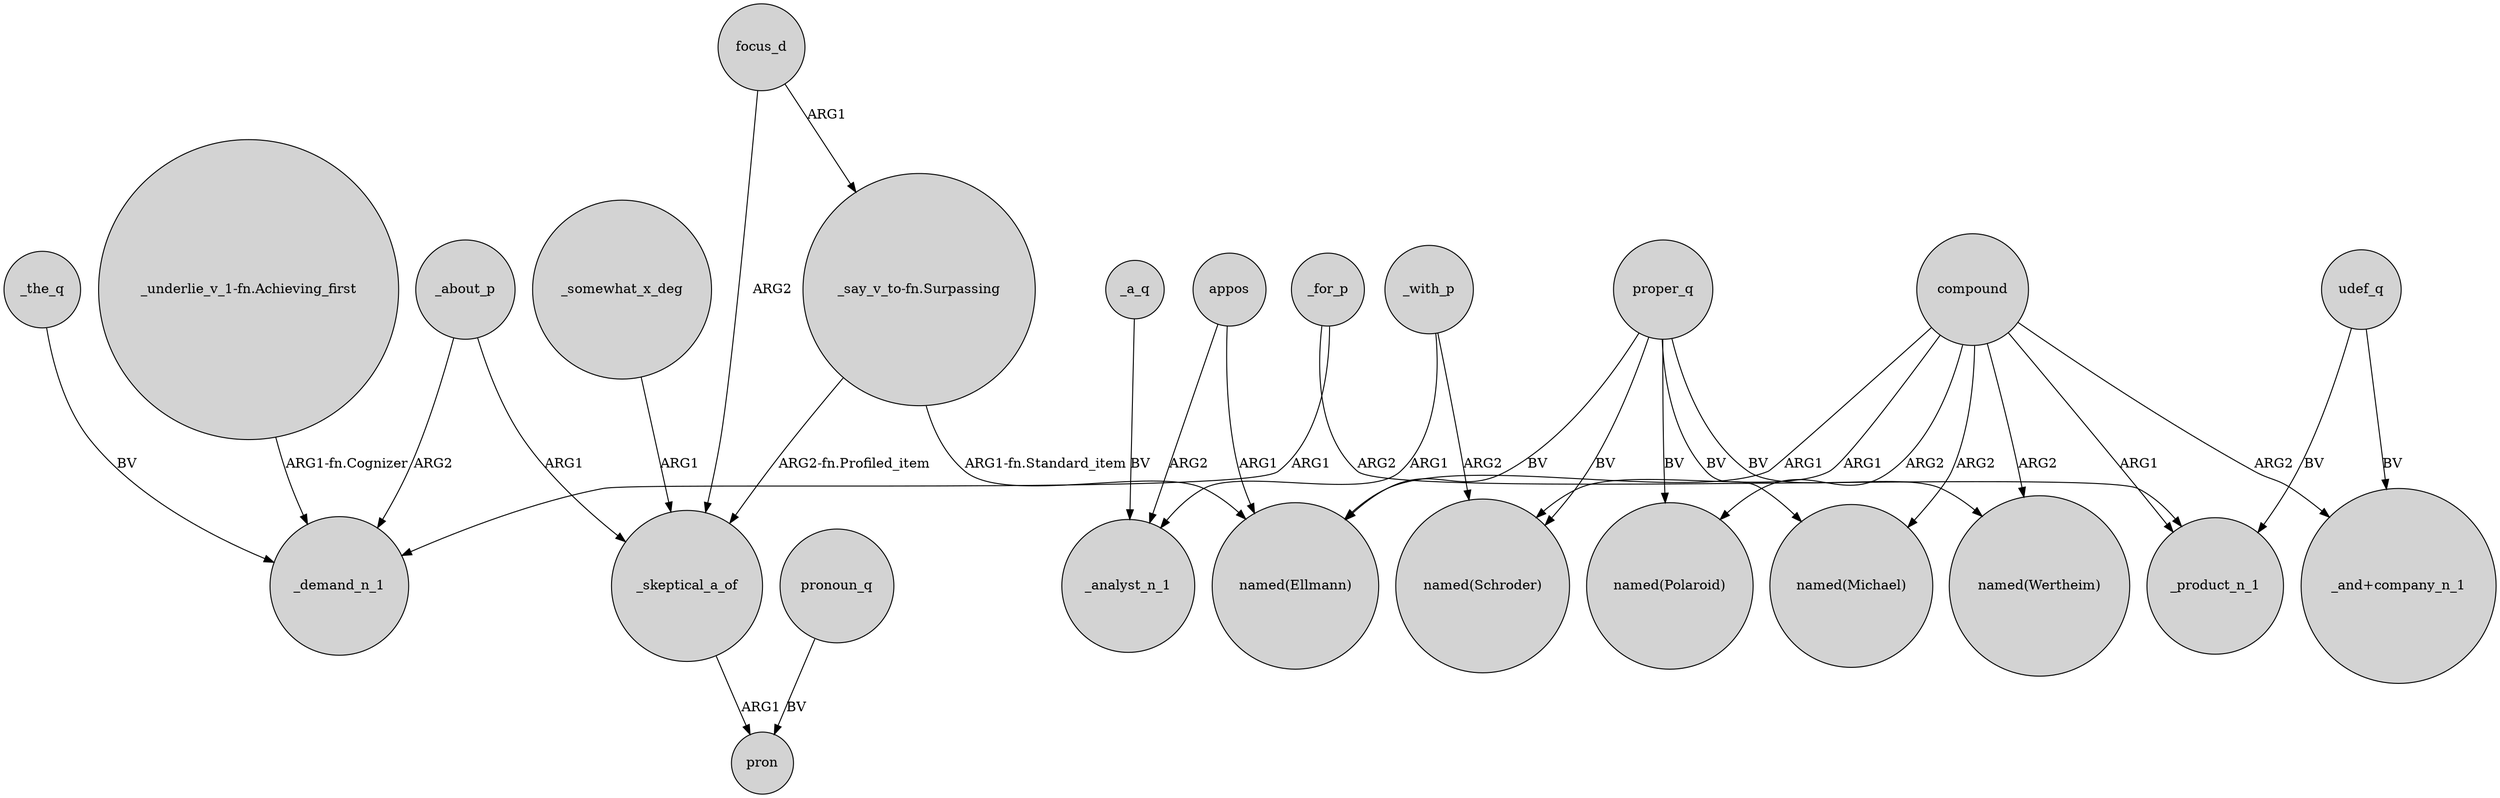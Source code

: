 digraph {
	node [shape=circle style=filled]
	_for_p -> _demand_n_1 [label=ARG1]
	_with_p -> "named(Schroder)" [label=ARG2]
	proper_q -> "named(Polaroid)" [label=BV]
	compound -> "named(Michael)" [label=ARG2]
	proper_q -> "named(Wertheim)" [label=BV]
	compound -> "_and+company_n_1" [label=ARG2]
	"_underlie_v_1-fn.Achieving_first" -> _demand_n_1 [label="ARG1-fn.Cognizer"]
	_for_p -> _product_n_1 [label=ARG2]
	"_say_v_to-fn.Surpassing" -> "named(Ellmann)" [label="ARG1-fn.Standard_item"]
	compound -> "named(Ellmann)" [label=ARG1]
	_with_p -> _analyst_n_1 [label=ARG1]
	udef_q -> _product_n_1 [label=BV]
	_skeptical_a_of -> pron [label=ARG1]
	proper_q -> "named(Michael)" [label=BV]
	_a_q -> _analyst_n_1 [label=BV]
	pronoun_q -> pron [label=BV]
	proper_q -> "named(Ellmann)" [label=BV]
	appos -> _analyst_n_1 [label=ARG2]
	compound -> "named(Wertheim)" [label=ARG2]
	_about_p -> _skeptical_a_of [label=ARG1]
	proper_q -> "named(Schroder)" [label=BV]
	compound -> "named(Polaroid)" [label=ARG2]
	_the_q -> _demand_n_1 [label=BV]
	"_say_v_to-fn.Surpassing" -> _skeptical_a_of [label="ARG2-fn.Profiled_item"]
	_about_p -> _demand_n_1 [label=ARG2]
	appos -> "named(Ellmann)" [label=ARG1]
	focus_d -> _skeptical_a_of [label=ARG2]
	focus_d -> "_say_v_to-fn.Surpassing" [label=ARG1]
	compound -> _product_n_1 [label=ARG1]
	udef_q -> "_and+company_n_1" [label=BV]
	_somewhat_x_deg -> _skeptical_a_of [label=ARG1]
	compound -> "named(Schroder)" [label=ARG1]
}
